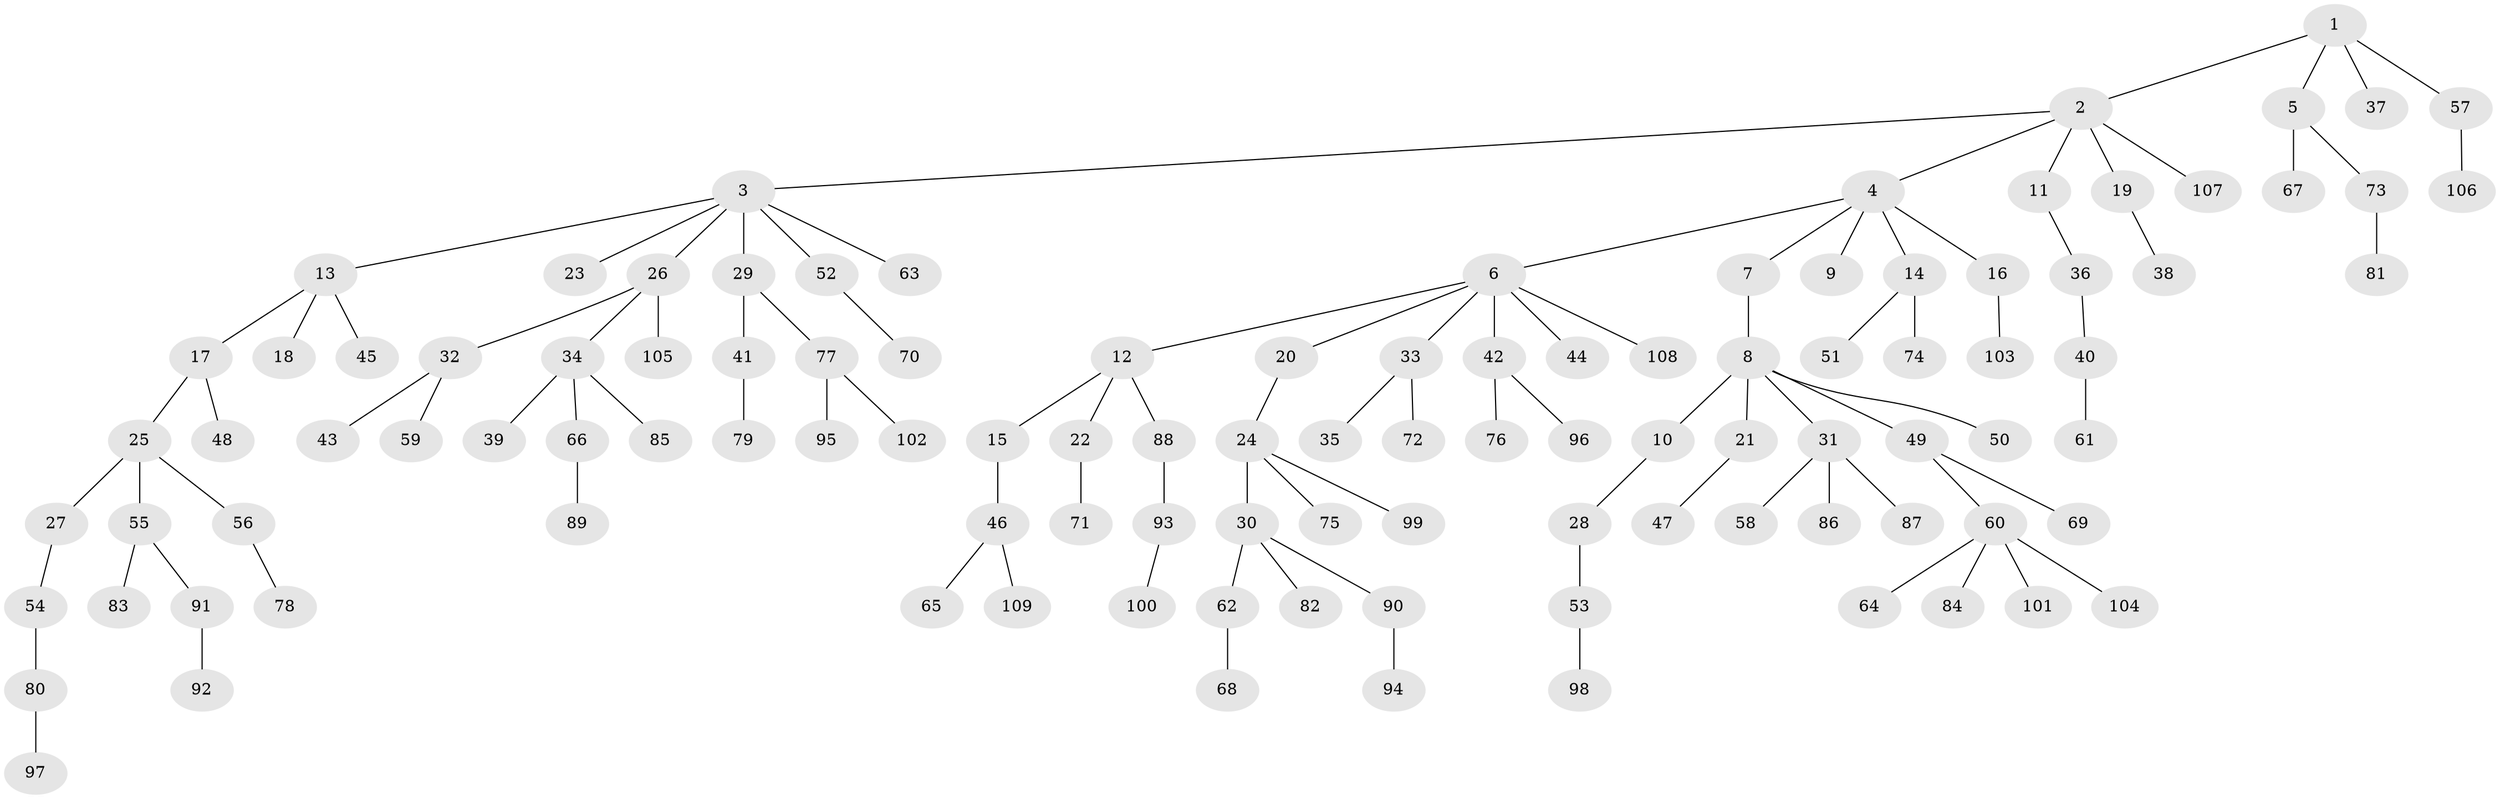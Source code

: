 // coarse degree distribution, {3: 0.13924050632911392, 10: 0.012658227848101266, 7: 0.02531645569620253, 2: 0.21518987341772153, 5: 0.02531645569620253, 1: 0.5443037974683544, 4: 0.0379746835443038}
// Generated by graph-tools (version 1.1) at 2025/42/03/06/25 10:42:04]
// undirected, 109 vertices, 108 edges
graph export_dot {
graph [start="1"]
  node [color=gray90,style=filled];
  1;
  2;
  3;
  4;
  5;
  6;
  7;
  8;
  9;
  10;
  11;
  12;
  13;
  14;
  15;
  16;
  17;
  18;
  19;
  20;
  21;
  22;
  23;
  24;
  25;
  26;
  27;
  28;
  29;
  30;
  31;
  32;
  33;
  34;
  35;
  36;
  37;
  38;
  39;
  40;
  41;
  42;
  43;
  44;
  45;
  46;
  47;
  48;
  49;
  50;
  51;
  52;
  53;
  54;
  55;
  56;
  57;
  58;
  59;
  60;
  61;
  62;
  63;
  64;
  65;
  66;
  67;
  68;
  69;
  70;
  71;
  72;
  73;
  74;
  75;
  76;
  77;
  78;
  79;
  80;
  81;
  82;
  83;
  84;
  85;
  86;
  87;
  88;
  89;
  90;
  91;
  92;
  93;
  94;
  95;
  96;
  97;
  98;
  99;
  100;
  101;
  102;
  103;
  104;
  105;
  106;
  107;
  108;
  109;
  1 -- 2;
  1 -- 5;
  1 -- 37;
  1 -- 57;
  2 -- 3;
  2 -- 4;
  2 -- 11;
  2 -- 19;
  2 -- 107;
  3 -- 13;
  3 -- 23;
  3 -- 26;
  3 -- 29;
  3 -- 52;
  3 -- 63;
  4 -- 6;
  4 -- 7;
  4 -- 9;
  4 -- 14;
  4 -- 16;
  5 -- 67;
  5 -- 73;
  6 -- 12;
  6 -- 20;
  6 -- 33;
  6 -- 42;
  6 -- 44;
  6 -- 108;
  7 -- 8;
  8 -- 10;
  8 -- 21;
  8 -- 31;
  8 -- 49;
  8 -- 50;
  10 -- 28;
  11 -- 36;
  12 -- 15;
  12 -- 22;
  12 -- 88;
  13 -- 17;
  13 -- 18;
  13 -- 45;
  14 -- 51;
  14 -- 74;
  15 -- 46;
  16 -- 103;
  17 -- 25;
  17 -- 48;
  19 -- 38;
  20 -- 24;
  21 -- 47;
  22 -- 71;
  24 -- 30;
  24 -- 75;
  24 -- 99;
  25 -- 27;
  25 -- 55;
  25 -- 56;
  26 -- 32;
  26 -- 34;
  26 -- 105;
  27 -- 54;
  28 -- 53;
  29 -- 41;
  29 -- 77;
  30 -- 62;
  30 -- 82;
  30 -- 90;
  31 -- 58;
  31 -- 86;
  31 -- 87;
  32 -- 43;
  32 -- 59;
  33 -- 35;
  33 -- 72;
  34 -- 39;
  34 -- 66;
  34 -- 85;
  36 -- 40;
  40 -- 61;
  41 -- 79;
  42 -- 76;
  42 -- 96;
  46 -- 65;
  46 -- 109;
  49 -- 60;
  49 -- 69;
  52 -- 70;
  53 -- 98;
  54 -- 80;
  55 -- 83;
  55 -- 91;
  56 -- 78;
  57 -- 106;
  60 -- 64;
  60 -- 84;
  60 -- 101;
  60 -- 104;
  62 -- 68;
  66 -- 89;
  73 -- 81;
  77 -- 95;
  77 -- 102;
  80 -- 97;
  88 -- 93;
  90 -- 94;
  91 -- 92;
  93 -- 100;
}
